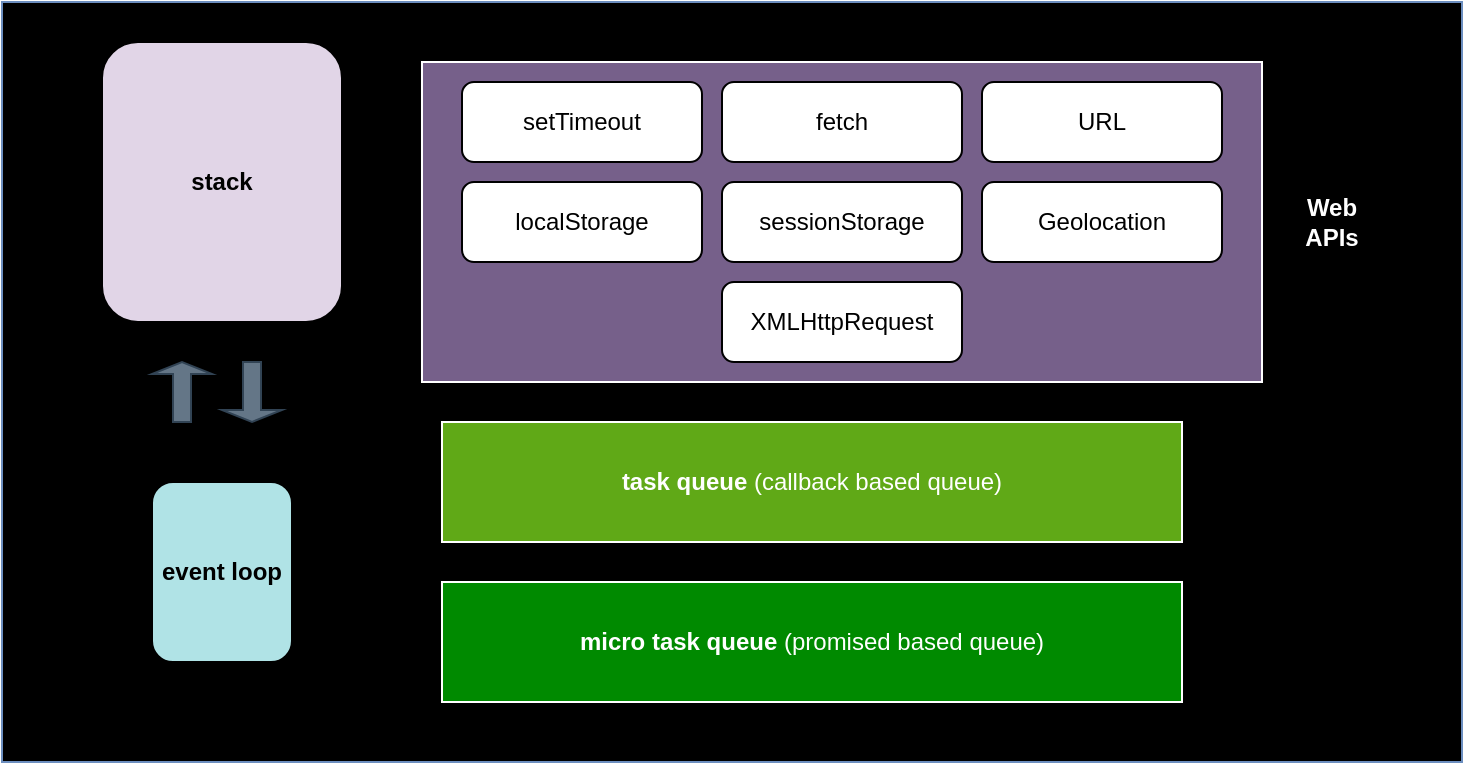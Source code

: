 <mxfile version="23.1.1" type="github">
  <diagram name="Page-1" id="gdxQP28Q4PMXCkHG_m_j">
    <mxGraphModel dx="794" dy="420" grid="1" gridSize="10" guides="1" tooltips="1" connect="1" arrows="1" fold="1" page="1" pageScale="1" pageWidth="827" pageHeight="1169" math="0" shadow="0">
      <root>
        <mxCell id="0" />
        <mxCell id="1" parent="0" />
        <mxCell id="6hBJN_xqDrhe8k2JgSnN-1" value="" style="rounded=0;whiteSpace=wrap;html=1;fillColor=#000000;gradientColor=none;strokeColor=#6c8ebf;" vertex="1" parent="1">
          <mxGeometry x="50" y="30" width="730" height="380" as="geometry" />
        </mxCell>
        <mxCell id="6hBJN_xqDrhe8k2JgSnN-2" value="&lt;b&gt;stack&lt;/b&gt;" style="rounded=1;whiteSpace=wrap;html=1;fillColor=#e1d5e7;strokeColor=#000000;" vertex="1" parent="1">
          <mxGeometry x="100" y="50" width="120" height="140" as="geometry" />
        </mxCell>
        <mxCell id="6hBJN_xqDrhe8k2JgSnN-3" value="&lt;b&gt;event loop&lt;/b&gt;" style="rounded=1;whiteSpace=wrap;html=1;fillColor=#b0e3e6;strokeColor=#000000;" vertex="1" parent="1">
          <mxGeometry x="125" y="270" width="70" height="90" as="geometry" />
        </mxCell>
        <mxCell id="6hBJN_xqDrhe8k2JgSnN-6" value="&lt;b&gt;task queue&lt;/b&gt; (callback based queue)" style="rounded=0;whiteSpace=wrap;html=1;fillColor=#60a917;strokeColor=#FFFFFF;fontColor=#ffffff;" vertex="1" parent="1">
          <mxGeometry x="270" y="240" width="370" height="60" as="geometry" />
        </mxCell>
        <mxCell id="6hBJN_xqDrhe8k2JgSnN-7" value="&lt;b&gt;micro task queue&lt;/b&gt; (promised based queue)" style="rounded=0;whiteSpace=wrap;html=1;fillColor=#008a00;strokeColor=#FFFFFF;fontColor=#ffffff;" vertex="1" parent="1">
          <mxGeometry x="270" y="320" width="370" height="60" as="geometry" />
        </mxCell>
        <mxCell id="6hBJN_xqDrhe8k2JgSnN-9" value="&lt;div style=&quot;&quot;&gt;&lt;/div&gt;" style="rounded=0;whiteSpace=wrap;html=1;fillColor=#76608a;strokeColor=#FFFFFF;fontColor=#ffffff;align=center;" vertex="1" parent="1">
          <mxGeometry x="260" y="60" width="420" height="160" as="geometry" />
        </mxCell>
        <mxCell id="6hBJN_xqDrhe8k2JgSnN-11" value="" style="shape=singleArrow;direction=north;whiteSpace=wrap;html=1;fillColor=#647687;fontColor=#ffffff;strokeColor=#314354;" vertex="1" parent="1">
          <mxGeometry x="125" y="210" width="30" height="30" as="geometry" />
        </mxCell>
        <mxCell id="6hBJN_xqDrhe8k2JgSnN-12" value="" style="shape=singleArrow;direction=south;whiteSpace=wrap;html=1;fillColor=#647687;fontColor=#ffffff;strokeColor=#314354;" vertex="1" parent="1">
          <mxGeometry x="160" y="210" width="30" height="30" as="geometry" />
        </mxCell>
        <mxCell id="6hBJN_xqDrhe8k2JgSnN-13" value="&lt;b style=&quot;border-color: var(--border-color); color: rgb(255, 255, 255); background-color: initial;&quot;&gt;Web APIs&lt;/b&gt;" style="rounded=0;whiteSpace=wrap;html=1;strokeColor=default;fillColor=#000000;" vertex="1" parent="1">
          <mxGeometry x="690" y="125" width="50" height="30" as="geometry" />
        </mxCell>
        <mxCell id="6hBJN_xqDrhe8k2JgSnN-14" value="setTimeout" style="rounded=1;whiteSpace=wrap;html=1;" vertex="1" parent="1">
          <mxGeometry x="280" y="70" width="120" height="40" as="geometry" />
        </mxCell>
        <mxCell id="6hBJN_xqDrhe8k2JgSnN-15" value="fetch" style="rounded=1;whiteSpace=wrap;html=1;" vertex="1" parent="1">
          <mxGeometry x="410" y="70" width="120" height="40" as="geometry" />
        </mxCell>
        <mxCell id="6hBJN_xqDrhe8k2JgSnN-16" value="URL" style="rounded=1;whiteSpace=wrap;html=1;" vertex="1" parent="1">
          <mxGeometry x="540" y="70" width="120" height="40" as="geometry" />
        </mxCell>
        <mxCell id="6hBJN_xqDrhe8k2JgSnN-17" value="localStorage" style="rounded=1;whiteSpace=wrap;html=1;" vertex="1" parent="1">
          <mxGeometry x="280" y="120" width="120" height="40" as="geometry" />
        </mxCell>
        <mxCell id="6hBJN_xqDrhe8k2JgSnN-18" value="sessionStorage" style="rounded=1;whiteSpace=wrap;html=1;" vertex="1" parent="1">
          <mxGeometry x="410" y="120" width="120" height="40" as="geometry" />
        </mxCell>
        <mxCell id="6hBJN_xqDrhe8k2JgSnN-19" value="Geolocation" style="rounded=1;whiteSpace=wrap;html=1;" vertex="1" parent="1">
          <mxGeometry x="540" y="120" width="120" height="40" as="geometry" />
        </mxCell>
        <mxCell id="6hBJN_xqDrhe8k2JgSnN-20" value="XMLHttpRequest" style="rounded=1;whiteSpace=wrap;html=1;" vertex="1" parent="1">
          <mxGeometry x="410" y="170" width="120" height="40" as="geometry" />
        </mxCell>
      </root>
    </mxGraphModel>
  </diagram>
</mxfile>
